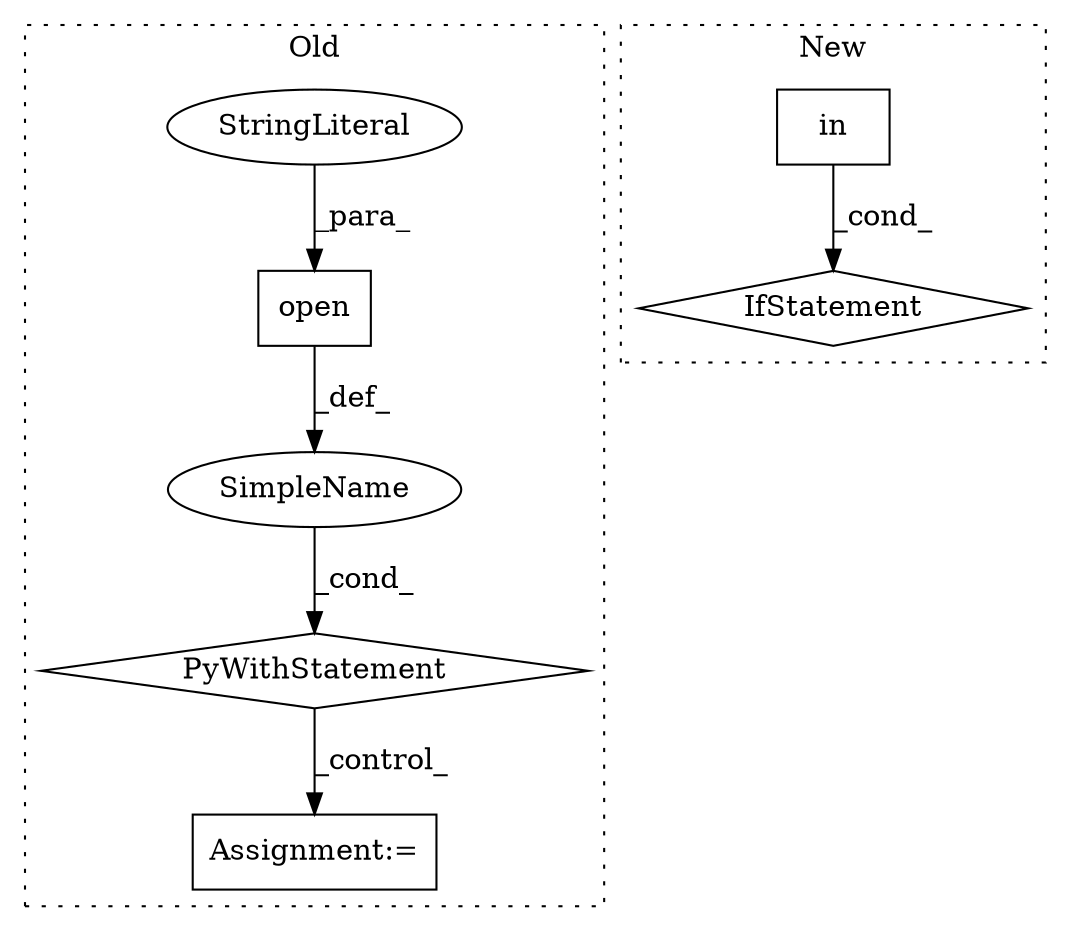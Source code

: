 digraph G {
subgraph cluster0 {
1 [label="open" a="32" s="953,991" l="5,1" shape="box"];
4 [label="PyWithStatement" a="104" s="943,992" l="10,2" shape="diamond"];
5 [label="SimpleName" a="42" s="" l="" shape="ellipse"];
6 [label="Assignment:=" a="7" s="1009" l="13" shape="box"];
7 [label="StringLiteral" a="45" s="988" l="3" shape="ellipse"];
label = "Old";
style="dotted";
}
subgraph cluster1 {
2 [label="in" a="105" s="1043" l="29" shape="box"];
3 [label="IfStatement" a="25" s="1029,1072" l="14,2" shape="diamond"];
label = "New";
style="dotted";
}
1 -> 5 [label="_def_"];
2 -> 3 [label="_cond_"];
4 -> 6 [label="_control_"];
5 -> 4 [label="_cond_"];
7 -> 1 [label="_para_"];
}